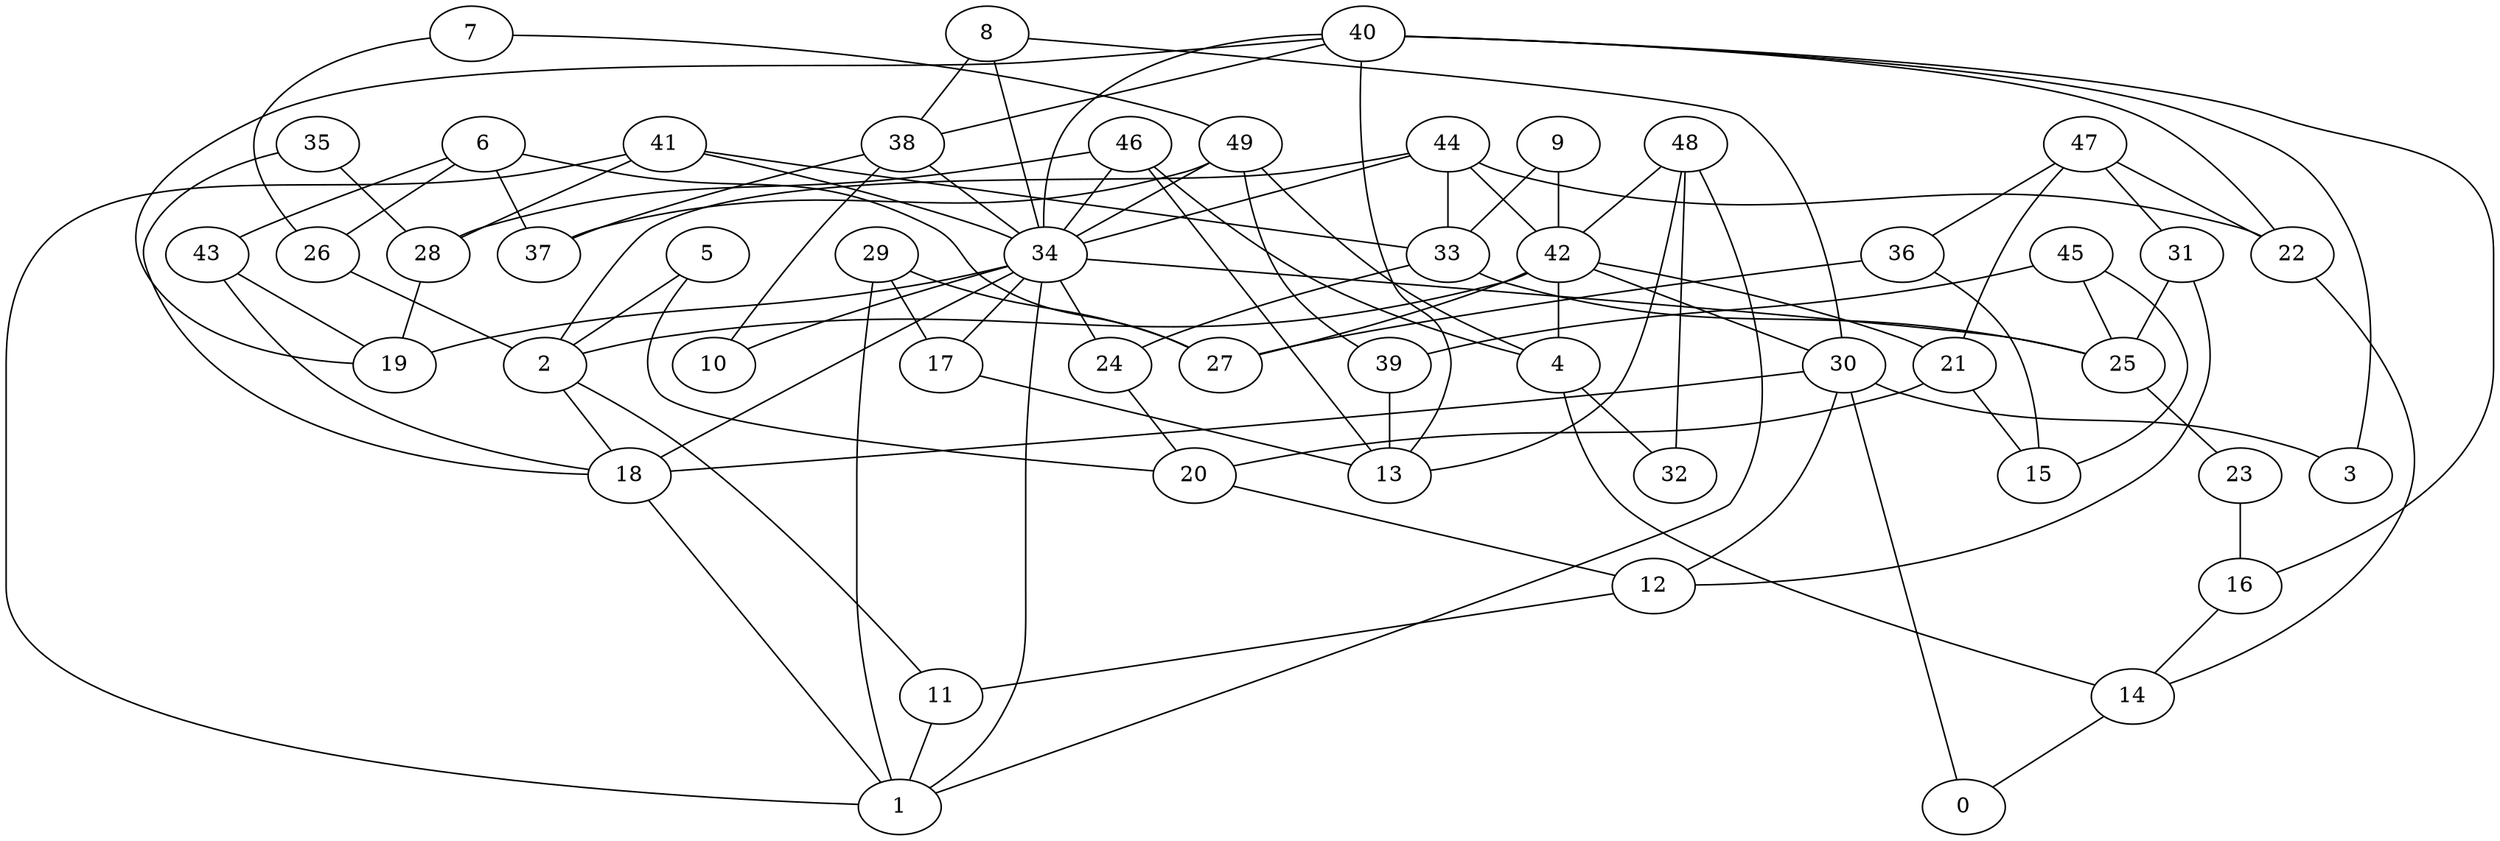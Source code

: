 digraph GG_graph {

subgraph G_graph {
edge [color = black]
"24" -> "20" [dir = none]
"29" -> "1" [dir = none]
"29" -> "17" [dir = none]
"29" -> "27" [dir = none]
"35" -> "28" [dir = none]
"35" -> "18" [dir = none]
"43" -> "19" [dir = none]
"43" -> "18" [dir = none]
"18" -> "1" [dir = none]
"39" -> "13" [dir = none]
"11" -> "1" [dir = none]
"38" -> "34" [dir = none]
"38" -> "37" [dir = none]
"38" -> "10" [dir = none]
"36" -> "15" [dir = none]
"17" -> "13" [dir = none]
"40" -> "3" [dir = none]
"40" -> "16" [dir = none]
"40" -> "19" [dir = none]
"40" -> "34" [dir = none]
"40" -> "38" [dir = none]
"40" -> "13" [dir = none]
"40" -> "22" [dir = none]
"22" -> "14" [dir = none]
"20" -> "12" [dir = none]
"5" -> "2" [dir = none]
"5" -> "20" [dir = none]
"48" -> "32" [dir = none]
"48" -> "1" [dir = none]
"48" -> "42" [dir = none]
"48" -> "13" [dir = none]
"41" -> "1" [dir = none]
"41" -> "34" [dir = none]
"41" -> "33" [dir = none]
"41" -> "28" [dir = none]
"28" -> "19" [dir = none]
"46" -> "13" [dir = none]
"46" -> "4" [dir = none]
"46" -> "34" [dir = none]
"46" -> "28" [dir = none]
"7" -> "26" [dir = none]
"7" -> "49" [dir = none]
"21" -> "15" [dir = none]
"21" -> "20" [dir = none]
"23" -> "16" [dir = none]
"6" -> "37" [dir = none]
"6" -> "26" [dir = none]
"6" -> "27" [dir = none]
"6" -> "43" [dir = none]
"45" -> "39" [dir = none]
"45" -> "25" [dir = none]
"45" -> "15" [dir = none]
"30" -> "18" [dir = none]
"30" -> "3" [dir = none]
"30" -> "0" [dir = none]
"47" -> "31" [dir = none]
"47" -> "21" [dir = none]
"47" -> "22" [dir = none]
"47" -> "36" [dir = none]
"16" -> "14" [dir = none]
"8" -> "38" [dir = none]
"8" -> "34" [dir = none]
"8" -> "30" [dir = none]
"4" -> "14" [dir = none]
"4" -> "32" [dir = none]
"26" -> "2" [dir = none]
"25" -> "23" [dir = none]
"2" -> "18" [dir = none]
"2" -> "11" [dir = none]
"42" -> "30" [dir = none]
"42" -> "27" [dir = none]
"42" -> "4" [dir = none]
"42" -> "2" [dir = none]
"42" -> "21" [dir = none]
"49" -> "39" [dir = none]
"49" -> "34" [dir = none]
"49" -> "37" [dir = none]
"49" -> "4" [dir = none]
"14" -> "0" [dir = none]
"34" -> "19" [dir = none]
"34" -> "24" [dir = none]
"34" -> "1" [dir = none]
"34" -> "18" [dir = none]
"34" -> "10" [dir = none]
"34" -> "25" [dir = none]
"34" -> "17" [dir = none]
"31" -> "12" [dir = none]
"31" -> "25" [dir = none]
"12" -> "11" [dir = none]
"44" -> "22" [dir = none]
"44" -> "2" [dir = none]
"44" -> "33" [dir = none]
"44" -> "34" [dir = none]
"44" -> "42" [dir = none]
"9" -> "42" [dir = none]
"9" -> "33" [dir = none]
"33" -> "24" [dir = none]
"33" -> "25" [dir = none]
"30" -> "12" [dir = none]
"36" -> "27" [dir = none]
}

}
